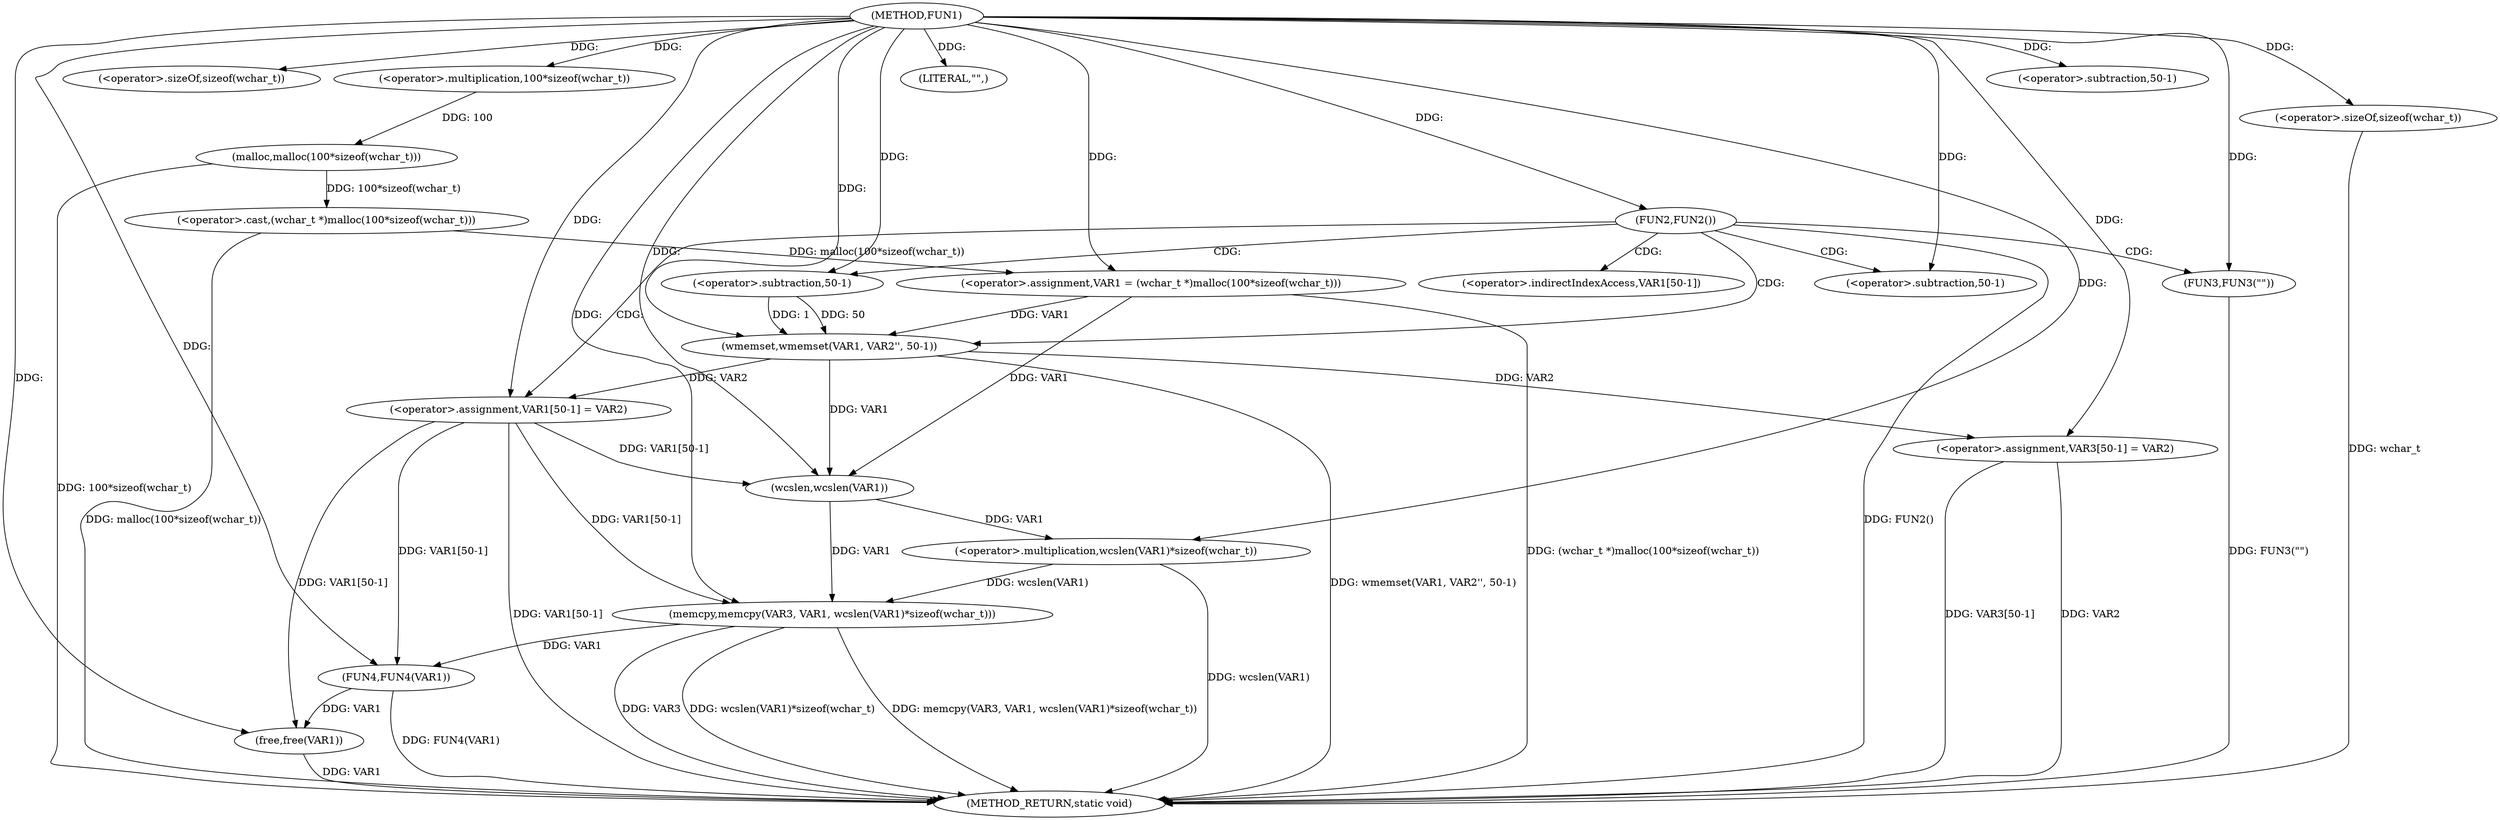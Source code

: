 digraph FUN1 {  
"1000100" [label = "(METHOD,FUN1)" ]
"1000153" [label = "(METHOD_RETURN,static void)" ]
"1000103" [label = "(<operator>.assignment,VAR1 = (wchar_t *)malloc(100*sizeof(wchar_t)))" ]
"1000105" [label = "(<operator>.cast,(wchar_t *)malloc(100*sizeof(wchar_t)))" ]
"1000107" [label = "(malloc,malloc(100*sizeof(wchar_t)))" ]
"1000108" [label = "(<operator>.multiplication,100*sizeof(wchar_t))" ]
"1000110" [label = "(<operator>.sizeOf,sizeof(wchar_t))" ]
"1000113" [label = "(FUN2,FUN2())" ]
"1000115" [label = "(FUN3,FUN3(\"\"))" ]
"1000119" [label = "(wmemset,wmemset(VAR1, VAR2'', 50-1))" ]
"1000122" [label = "(<operator>.subtraction,50-1)" ]
"1000125" [label = "(<operator>.assignment,VAR1[50-1] = VAR2)" ]
"1000128" [label = "(<operator>.subtraction,50-1)" ]
"1000133" [label = "(LITERAL,\"\",)" ]
"1000134" [label = "(memcpy,memcpy(VAR3, VAR1, wcslen(VAR1)*sizeof(wchar_t)))" ]
"1000137" [label = "(<operator>.multiplication,wcslen(VAR1)*sizeof(wchar_t))" ]
"1000138" [label = "(wcslen,wcslen(VAR1))" ]
"1000140" [label = "(<operator>.sizeOf,sizeof(wchar_t))" ]
"1000142" [label = "(<operator>.assignment,VAR3[50-1] = VAR2)" ]
"1000145" [label = "(<operator>.subtraction,50-1)" ]
"1000149" [label = "(FUN4,FUN4(VAR1))" ]
"1000151" [label = "(free,free(VAR1))" ]
"1000126" [label = "(<operator>.indirectIndexAccess,VAR1[50-1])" ]
  "1000125" -> "1000153"  [ label = "DDG: VAR1[50-1]"] 
  "1000107" -> "1000153"  [ label = "DDG: 100*sizeof(wchar_t)"] 
  "1000103" -> "1000153"  [ label = "DDG: (wchar_t *)malloc(100*sizeof(wchar_t))"] 
  "1000140" -> "1000153"  [ label = "DDG: wchar_t"] 
  "1000115" -> "1000153"  [ label = "DDG: FUN3(\"\")"] 
  "1000137" -> "1000153"  [ label = "DDG: wcslen(VAR1)"] 
  "1000119" -> "1000153"  [ label = "DDG: wmemset(VAR1, VAR2'', 50-1)"] 
  "1000134" -> "1000153"  [ label = "DDG: wcslen(VAR1)*sizeof(wchar_t)"] 
  "1000105" -> "1000153"  [ label = "DDG: malloc(100*sizeof(wchar_t))"] 
  "1000151" -> "1000153"  [ label = "DDG: VAR1"] 
  "1000134" -> "1000153"  [ label = "DDG: memcpy(VAR3, VAR1, wcslen(VAR1)*sizeof(wchar_t))"] 
  "1000149" -> "1000153"  [ label = "DDG: FUN4(VAR1)"] 
  "1000142" -> "1000153"  [ label = "DDG: VAR2"] 
  "1000134" -> "1000153"  [ label = "DDG: VAR3"] 
  "1000113" -> "1000153"  [ label = "DDG: FUN2()"] 
  "1000142" -> "1000153"  [ label = "DDG: VAR3[50-1]"] 
  "1000105" -> "1000103"  [ label = "DDG: malloc(100*sizeof(wchar_t))"] 
  "1000100" -> "1000103"  [ label = "DDG: "] 
  "1000107" -> "1000105"  [ label = "DDG: 100*sizeof(wchar_t)"] 
  "1000108" -> "1000107"  [ label = "DDG: 100"] 
  "1000100" -> "1000108"  [ label = "DDG: "] 
  "1000100" -> "1000110"  [ label = "DDG: "] 
  "1000100" -> "1000113"  [ label = "DDG: "] 
  "1000100" -> "1000115"  [ label = "DDG: "] 
  "1000103" -> "1000119"  [ label = "DDG: VAR1"] 
  "1000100" -> "1000119"  [ label = "DDG: "] 
  "1000122" -> "1000119"  [ label = "DDG: 50"] 
  "1000122" -> "1000119"  [ label = "DDG: 1"] 
  "1000100" -> "1000122"  [ label = "DDG: "] 
  "1000119" -> "1000125"  [ label = "DDG: VAR2"] 
  "1000100" -> "1000125"  [ label = "DDG: "] 
  "1000100" -> "1000128"  [ label = "DDG: "] 
  "1000100" -> "1000133"  [ label = "DDG: "] 
  "1000100" -> "1000134"  [ label = "DDG: "] 
  "1000125" -> "1000134"  [ label = "DDG: VAR1[50-1]"] 
  "1000138" -> "1000134"  [ label = "DDG: VAR1"] 
  "1000137" -> "1000134"  [ label = "DDG: wcslen(VAR1)"] 
  "1000138" -> "1000137"  [ label = "DDG: VAR1"] 
  "1000125" -> "1000138"  [ label = "DDG: VAR1[50-1]"] 
  "1000103" -> "1000138"  [ label = "DDG: VAR1"] 
  "1000119" -> "1000138"  [ label = "DDG: VAR1"] 
  "1000100" -> "1000138"  [ label = "DDG: "] 
  "1000100" -> "1000137"  [ label = "DDG: "] 
  "1000100" -> "1000140"  [ label = "DDG: "] 
  "1000100" -> "1000142"  [ label = "DDG: "] 
  "1000119" -> "1000142"  [ label = "DDG: VAR2"] 
  "1000100" -> "1000145"  [ label = "DDG: "] 
  "1000125" -> "1000149"  [ label = "DDG: VAR1[50-1]"] 
  "1000134" -> "1000149"  [ label = "DDG: VAR1"] 
  "1000100" -> "1000149"  [ label = "DDG: "] 
  "1000125" -> "1000151"  [ label = "DDG: VAR1[50-1]"] 
  "1000149" -> "1000151"  [ label = "DDG: VAR1"] 
  "1000100" -> "1000151"  [ label = "DDG: "] 
  "1000113" -> "1000128"  [ label = "CDG: "] 
  "1000113" -> "1000125"  [ label = "CDG: "] 
  "1000113" -> "1000119"  [ label = "CDG: "] 
  "1000113" -> "1000115"  [ label = "CDG: "] 
  "1000113" -> "1000122"  [ label = "CDG: "] 
  "1000113" -> "1000126"  [ label = "CDG: "] 
}
